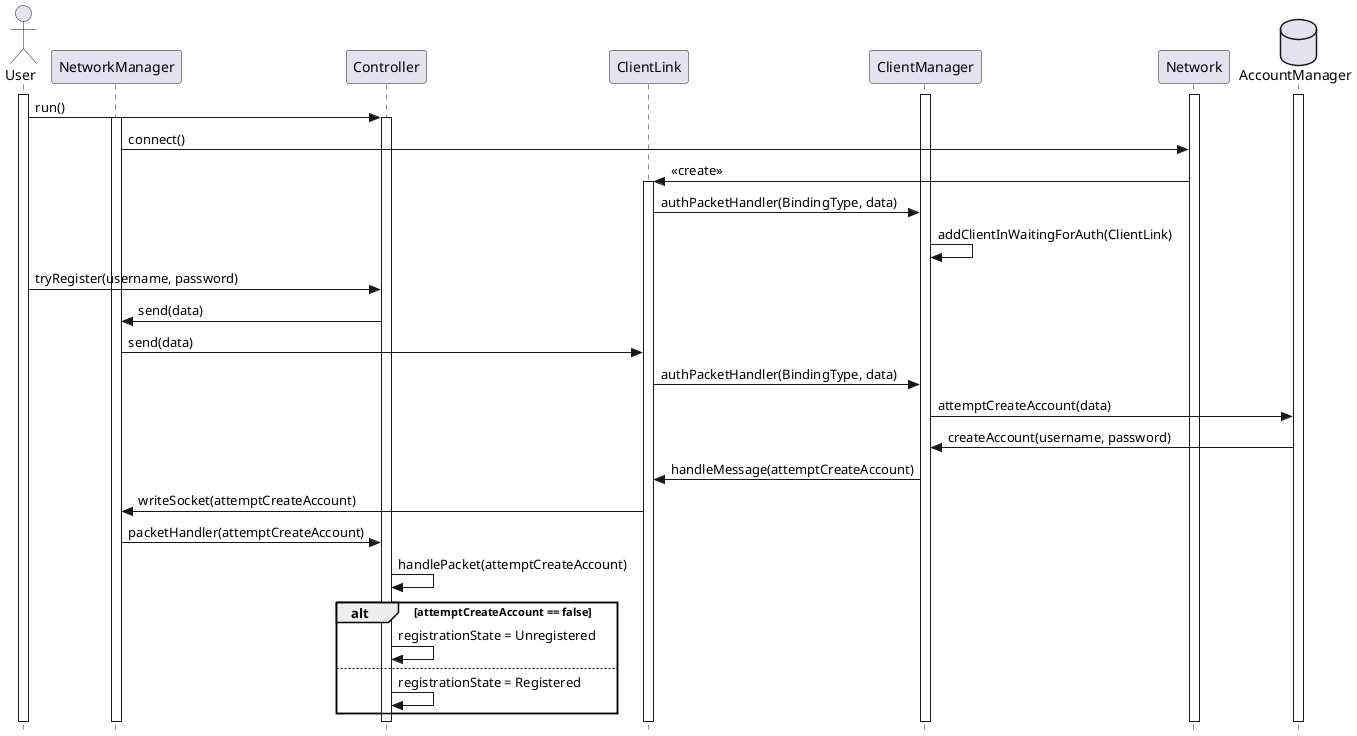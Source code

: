 @startuml InscriptionSequence

skinparam style strictuml
actor User
participant NetworkManager
participant Controller
participant ClientLink
participant ClientManager
participant Network
database AccountManager

activate AccountManager
activate Network
activate ClientManager
activate User
User -> Controller : run()
activate Controller
activate NetworkManager
NetworkManager -> Network : connect()
Network -> ClientLink : <<create>> 
activate ClientLink
ClientLink -> ClientManager : authPacketHandler(BindingType, data)
ClientManager -> ClientManager : addClientInWaitingForAuth(ClientLink)

User -> Controller : tryRegister(username, password)
Controller -> NetworkManager : send(data)
NetworkManager -> ClientLink : send(data)
ClientLink -> ClientManager : authPacketHandler(BindingType, data)
ClientManager -> AccountManager: attemptCreateAccount(data)
AccountManager -> ClientManager : createAccount(username, password)
ClientManager -> ClientLink : handleMessage(attemptCreateAccount)
ClientLink -> NetworkManager : writeSocket(attemptCreateAccount)
NetworkManager -> Controller : packetHandler(attemptCreateAccount)
Controller -> Controller : handlePacket(attemptCreateAccount)
alt attemptCreateAccount == false
    Controller -> Controller : registrationState = Unregistered
else 
    Controller -> Controller : registrationState = Registered
end 
@enduml
